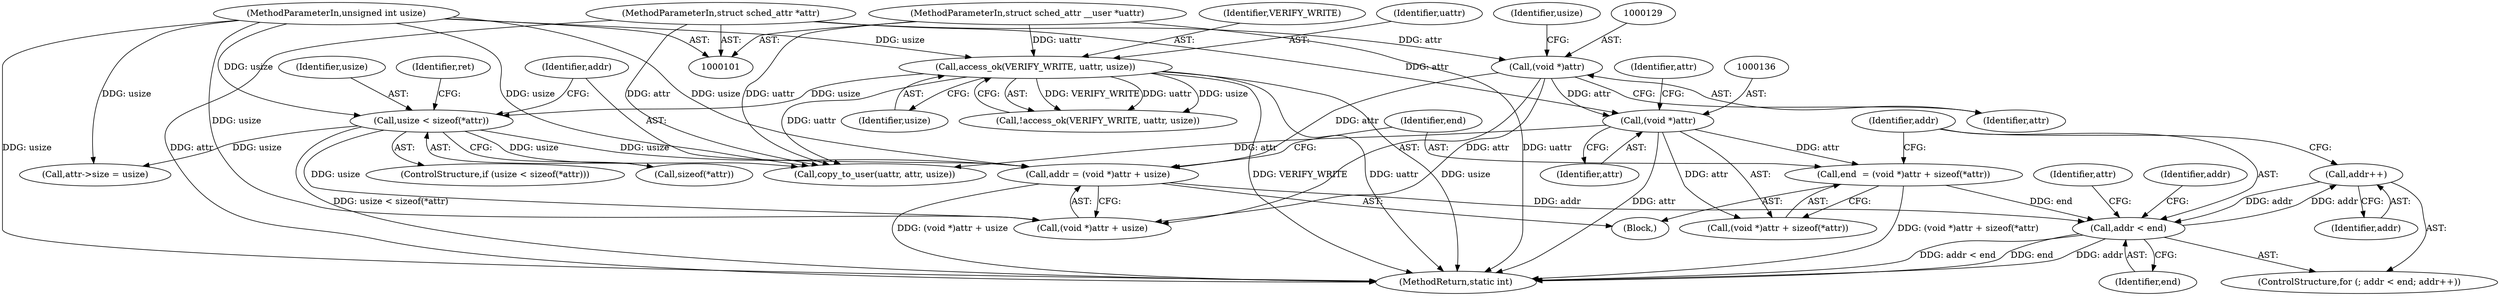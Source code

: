 digraph "0_linux_4efbc454ba68def5ef285b26ebfcfdb605b52755@pointer" {
"1000145" [label="(Call,addr++)"];
"1000142" [label="(Call,addr < end)"];
"1000125" [label="(Call,addr = (void *)attr + usize)"];
"1000128" [label="(Call,(void *)attr)"];
"1000103" [label="(MethodParameterIn,struct sched_attr *attr)"];
"1000117" [label="(Call,usize < sizeof(*attr))"];
"1000109" [label="(Call,access_ok(VERIFY_WRITE, uattr, usize))"];
"1000102" [label="(MethodParameterIn,struct sched_attr __user *uattr)"];
"1000104" [label="(MethodParameterIn,unsigned int usize)"];
"1000145" [label="(Call,addr++)"];
"1000132" [label="(Call,end  = (void *)attr + sizeof(*attr))"];
"1000135" [label="(Call,(void *)attr)"];
"1000154" [label="(Identifier,attr)"];
"1000128" [label="(Call,(void *)attr)"];
"1000135" [label="(Call,(void *)attr)"];
"1000142" [label="(Call,addr < end)"];
"1000112" [label="(Identifier,usize)"];
"1000110" [label="(Identifier,VERIFY_WRITE)"];
"1000117" [label="(Call,usize < sizeof(*attr))"];
"1000119" [label="(Call,sizeof(*attr))"];
"1000109" [label="(Call,access_ok(VERIFY_WRITE, uattr, usize))"];
"1000122" [label="(Block,)"];
"1000108" [label="(Call,!access_ok(VERIFY_WRITE, uattr, usize))"];
"1000152" [label="(Call,attr->size = usize)"];
"1000159" [label="(Call,copy_to_user(uattr, attr, usize))"];
"1000140" [label="(Identifier,attr)"];
"1000145" [label="(Call,addr++)"];
"1000125" [label="(Call,addr = (void *)attr + usize)"];
"1000177" [label="(MethodReturn,static int)"];
"1000104" [label="(MethodParameterIn,unsigned int usize)"];
"1000131" [label="(Identifier,usize)"];
"1000144" [label="(Identifier,end)"];
"1000143" [label="(Identifier,addr)"];
"1000150" [label="(Identifier,addr)"];
"1000116" [label="(ControlStructure,if (usize < sizeof(*attr)))"];
"1000137" [label="(Identifier,attr)"];
"1000127" [label="(Call,(void *)attr + usize)"];
"1000132" [label="(Call,end  = (void *)attr + sizeof(*attr))"];
"1000118" [label="(Identifier,usize)"];
"1000146" [label="(Identifier,addr)"];
"1000141" [label="(ControlStructure,for (; addr < end; addr++))"];
"1000158" [label="(Identifier,ret)"];
"1000133" [label="(Identifier,end)"];
"1000103" [label="(MethodParameterIn,struct sched_attr *attr)"];
"1000130" [label="(Identifier,attr)"];
"1000126" [label="(Identifier,addr)"];
"1000134" [label="(Call,(void *)attr + sizeof(*attr))"];
"1000102" [label="(MethodParameterIn,struct sched_attr __user *uattr)"];
"1000111" [label="(Identifier,uattr)"];
"1000145" -> "1000141"  [label="AST: "];
"1000145" -> "1000146"  [label="CFG: "];
"1000146" -> "1000145"  [label="AST: "];
"1000143" -> "1000145"  [label="CFG: "];
"1000145" -> "1000142"  [label="DDG: addr"];
"1000142" -> "1000145"  [label="DDG: addr"];
"1000142" -> "1000141"  [label="AST: "];
"1000142" -> "1000144"  [label="CFG: "];
"1000143" -> "1000142"  [label="AST: "];
"1000144" -> "1000142"  [label="AST: "];
"1000150" -> "1000142"  [label="CFG: "];
"1000154" -> "1000142"  [label="CFG: "];
"1000142" -> "1000177"  [label="DDG: addr < end"];
"1000142" -> "1000177"  [label="DDG: end"];
"1000142" -> "1000177"  [label="DDG: addr"];
"1000125" -> "1000142"  [label="DDG: addr"];
"1000132" -> "1000142"  [label="DDG: end"];
"1000125" -> "1000122"  [label="AST: "];
"1000125" -> "1000127"  [label="CFG: "];
"1000126" -> "1000125"  [label="AST: "];
"1000127" -> "1000125"  [label="AST: "];
"1000133" -> "1000125"  [label="CFG: "];
"1000125" -> "1000177"  [label="DDG: (void *)attr + usize"];
"1000128" -> "1000125"  [label="DDG: attr"];
"1000117" -> "1000125"  [label="DDG: usize"];
"1000104" -> "1000125"  [label="DDG: usize"];
"1000128" -> "1000127"  [label="AST: "];
"1000128" -> "1000130"  [label="CFG: "];
"1000129" -> "1000128"  [label="AST: "];
"1000130" -> "1000128"  [label="AST: "];
"1000131" -> "1000128"  [label="CFG: "];
"1000128" -> "1000127"  [label="DDG: attr"];
"1000103" -> "1000128"  [label="DDG: attr"];
"1000128" -> "1000135"  [label="DDG: attr"];
"1000103" -> "1000101"  [label="AST: "];
"1000103" -> "1000177"  [label="DDG: attr"];
"1000103" -> "1000135"  [label="DDG: attr"];
"1000103" -> "1000159"  [label="DDG: attr"];
"1000117" -> "1000116"  [label="AST: "];
"1000117" -> "1000119"  [label="CFG: "];
"1000118" -> "1000117"  [label="AST: "];
"1000119" -> "1000117"  [label="AST: "];
"1000126" -> "1000117"  [label="CFG: "];
"1000158" -> "1000117"  [label="CFG: "];
"1000117" -> "1000177"  [label="DDG: usize < sizeof(*attr)"];
"1000109" -> "1000117"  [label="DDG: usize"];
"1000104" -> "1000117"  [label="DDG: usize"];
"1000117" -> "1000127"  [label="DDG: usize"];
"1000117" -> "1000152"  [label="DDG: usize"];
"1000117" -> "1000159"  [label="DDG: usize"];
"1000109" -> "1000108"  [label="AST: "];
"1000109" -> "1000112"  [label="CFG: "];
"1000110" -> "1000109"  [label="AST: "];
"1000111" -> "1000109"  [label="AST: "];
"1000112" -> "1000109"  [label="AST: "];
"1000108" -> "1000109"  [label="CFG: "];
"1000109" -> "1000177"  [label="DDG: usize"];
"1000109" -> "1000177"  [label="DDG: VERIFY_WRITE"];
"1000109" -> "1000177"  [label="DDG: uattr"];
"1000109" -> "1000108"  [label="DDG: VERIFY_WRITE"];
"1000109" -> "1000108"  [label="DDG: uattr"];
"1000109" -> "1000108"  [label="DDG: usize"];
"1000102" -> "1000109"  [label="DDG: uattr"];
"1000104" -> "1000109"  [label="DDG: usize"];
"1000109" -> "1000159"  [label="DDG: uattr"];
"1000102" -> "1000101"  [label="AST: "];
"1000102" -> "1000177"  [label="DDG: uattr"];
"1000102" -> "1000159"  [label="DDG: uattr"];
"1000104" -> "1000101"  [label="AST: "];
"1000104" -> "1000177"  [label="DDG: usize"];
"1000104" -> "1000127"  [label="DDG: usize"];
"1000104" -> "1000152"  [label="DDG: usize"];
"1000104" -> "1000159"  [label="DDG: usize"];
"1000132" -> "1000122"  [label="AST: "];
"1000132" -> "1000134"  [label="CFG: "];
"1000133" -> "1000132"  [label="AST: "];
"1000134" -> "1000132"  [label="AST: "];
"1000143" -> "1000132"  [label="CFG: "];
"1000132" -> "1000177"  [label="DDG: (void *)attr + sizeof(*attr)"];
"1000135" -> "1000132"  [label="DDG: attr"];
"1000135" -> "1000134"  [label="AST: "];
"1000135" -> "1000137"  [label="CFG: "];
"1000136" -> "1000135"  [label="AST: "];
"1000137" -> "1000135"  [label="AST: "];
"1000140" -> "1000135"  [label="CFG: "];
"1000135" -> "1000177"  [label="DDG: attr"];
"1000135" -> "1000134"  [label="DDG: attr"];
"1000135" -> "1000159"  [label="DDG: attr"];
}
